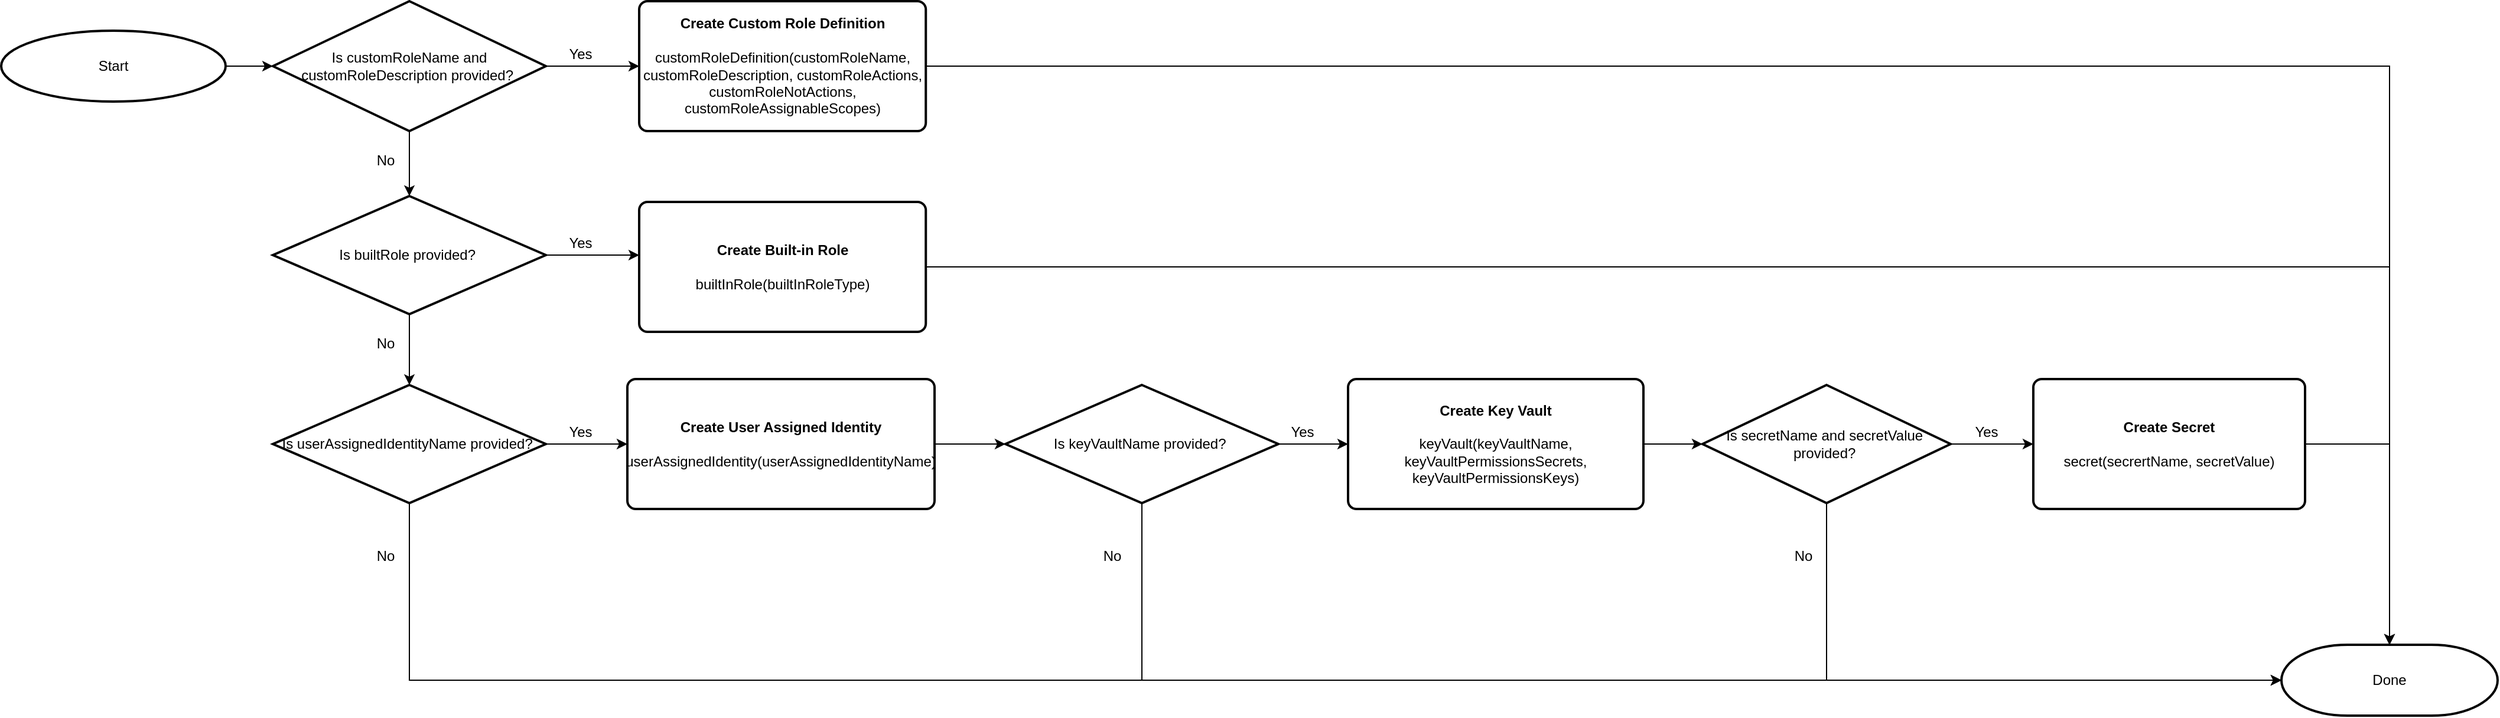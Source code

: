 <mxfile version="13.4.4" type="device"><diagram id="C5RBs43oDa-KdzZeNtuy" name="Page-1"><mxGraphModel dx="2453" dy="886" grid="1" gridSize="10" guides="1" tooltips="1" connect="1" arrows="1" fold="1" page="1" pageScale="1" pageWidth="827" pageHeight="1169" math="0" shadow="0"><root><mxCell id="WIyWlLk6GJQsqaUBKTNV-0"/><mxCell id="WIyWlLk6GJQsqaUBKTNV-1" parent="WIyWlLk6GJQsqaUBKTNV-0"/><mxCell id="zMyTRB0ulKU3Np2G9EEd-40" style="edgeStyle=orthogonalEdgeStyle;rounded=0;orthogonalLoop=1;jettySize=auto;html=1;exitX=1;exitY=0.5;exitDx=0;exitDy=0;exitPerimeter=0;entryX=0;entryY=0.5;entryDx=0;entryDy=0;entryPerimeter=0;" edge="1" parent="WIyWlLk6GJQsqaUBKTNV-1" source="zMyTRB0ulKU3Np2G9EEd-0" target="zMyTRB0ulKU3Np2G9EEd-13"><mxGeometry relative="1" as="geometry"/></mxCell><mxCell id="zMyTRB0ulKU3Np2G9EEd-0" value="Start" style="strokeWidth=2;html=1;shape=mxgraph.flowchart.start_1;whiteSpace=wrap;" vertex="1" parent="WIyWlLk6GJQsqaUBKTNV-1"><mxGeometry x="-70" y="140" width="190" height="60" as="geometry"/></mxCell><mxCell id="zMyTRB0ulKU3Np2G9EEd-30" style="edgeStyle=orthogonalEdgeStyle;rounded=0;orthogonalLoop=1;jettySize=auto;html=1;exitX=1;exitY=0.5;exitDx=0;exitDy=0;exitPerimeter=0;entryX=0;entryY=0.5;entryDx=0;entryDy=0;" edge="1" parent="WIyWlLk6GJQsqaUBKTNV-1" source="zMyTRB0ulKU3Np2G9EEd-13" target="zMyTRB0ulKU3Np2G9EEd-16"><mxGeometry relative="1" as="geometry"/></mxCell><mxCell id="zMyTRB0ulKU3Np2G9EEd-41" style="edgeStyle=orthogonalEdgeStyle;rounded=0;orthogonalLoop=1;jettySize=auto;html=1;exitX=0.5;exitY=1;exitDx=0;exitDy=0;exitPerimeter=0;entryX=0.5;entryY=0;entryDx=0;entryDy=0;entryPerimeter=0;" edge="1" parent="WIyWlLk6GJQsqaUBKTNV-1" source="zMyTRB0ulKU3Np2G9EEd-13" target="zMyTRB0ulKU3Np2G9EEd-23"><mxGeometry relative="1" as="geometry"/></mxCell><mxCell id="zMyTRB0ulKU3Np2G9EEd-13" value="Is customRoleName and customRoleDescription provided?&amp;nbsp;" style="strokeWidth=2;html=1;shape=mxgraph.flowchart.decision;whiteSpace=wrap;" vertex="1" parent="WIyWlLk6GJQsqaUBKTNV-1"><mxGeometry x="160" y="115" width="231" height="110" as="geometry"/></mxCell><mxCell id="zMyTRB0ulKU3Np2G9EEd-35" style="edgeStyle=orthogonalEdgeStyle;rounded=0;orthogonalLoop=1;jettySize=auto;html=1;exitX=1;exitY=0.5;exitDx=0;exitDy=0;" edge="1" parent="WIyWlLk6GJQsqaUBKTNV-1" source="zMyTRB0ulKU3Np2G9EEd-16" target="zMyTRB0ulKU3Np2G9EEd-24"><mxGeometry relative="1" as="geometry"/></mxCell><mxCell id="zMyTRB0ulKU3Np2G9EEd-16" value="&lt;b&gt;Create Custom Role Definition&lt;br&gt;&lt;/b&gt;&lt;br&gt;customRoleDefinition(customRoleName, customRoleDescription, customRoleActions, customRoleNotActions, customRoleAssignableScopes)" style="rounded=1;whiteSpace=wrap;html=1;absoluteArcSize=1;arcSize=14;strokeWidth=2;" vertex="1" parent="WIyWlLk6GJQsqaUBKTNV-1"><mxGeometry x="470" y="115" width="242.62" height="110" as="geometry"/></mxCell><mxCell id="zMyTRB0ulKU3Np2G9EEd-37" style="edgeStyle=orthogonalEdgeStyle;rounded=0;orthogonalLoop=1;jettySize=auto;html=1;exitX=1;exitY=0.5;exitDx=0;exitDy=0;exitPerimeter=0;entryX=0;entryY=0.5;entryDx=0;entryDy=0;" edge="1" parent="WIyWlLk6GJQsqaUBKTNV-1" source="zMyTRB0ulKU3Np2G9EEd-23"><mxGeometry relative="1" as="geometry"><mxPoint x="470" y="330" as="targetPoint"/></mxGeometry></mxCell><mxCell id="zMyTRB0ulKU3Np2G9EEd-48" style="edgeStyle=orthogonalEdgeStyle;rounded=0;orthogonalLoop=1;jettySize=auto;html=1;exitX=0.5;exitY=1;exitDx=0;exitDy=0;exitPerimeter=0;" edge="1" parent="WIyWlLk6GJQsqaUBKTNV-1" source="zMyTRB0ulKU3Np2G9EEd-23" target="zMyTRB0ulKU3Np2G9EEd-44"><mxGeometry relative="1" as="geometry"/></mxCell><mxCell id="zMyTRB0ulKU3Np2G9EEd-23" value="Is builtRole provided?&amp;nbsp;" style="strokeWidth=2;html=1;shape=mxgraph.flowchart.decision;whiteSpace=wrap;" vertex="1" parent="WIyWlLk6GJQsqaUBKTNV-1"><mxGeometry x="160" y="280" width="231" height="100" as="geometry"/></mxCell><mxCell id="zMyTRB0ulKU3Np2G9EEd-24" value="Done" style="strokeWidth=2;html=1;shape=mxgraph.flowchart.terminator;whiteSpace=wrap;" vertex="1" parent="WIyWlLk6GJQsqaUBKTNV-1"><mxGeometry x="1860" y="660" width="183" height="60" as="geometry"/></mxCell><mxCell id="2" value="Yes" style="text;html=1;align=center;verticalAlign=middle;resizable=0;points=[];autosize=1;" vertex="1" parent="WIyWlLk6GJQsqaUBKTNV-1"><mxGeometry x="400" y="150" width="40" height="20" as="geometry"/></mxCell><mxCell id="zMyTRB0ulKU3Np2G9EEd-43" style="edgeStyle=orthogonalEdgeStyle;rounded=0;orthogonalLoop=1;jettySize=auto;html=1;exitX=1;exitY=0.5;exitDx=0;exitDy=0;" edge="1" parent="WIyWlLk6GJQsqaUBKTNV-1" source="zMyTRB0ulKU3Np2G9EEd-36" target="zMyTRB0ulKU3Np2G9EEd-24"><mxGeometry relative="1" as="geometry"/></mxCell><mxCell id="zMyTRB0ulKU3Np2G9EEd-36" value="&lt;b&gt;Create Built-in Role&lt;br&gt;&lt;/b&gt;&lt;br&gt;builtInRole(builtInRoleType)" style="rounded=1;whiteSpace=wrap;html=1;absoluteArcSize=1;arcSize=14;strokeWidth=2;" vertex="1" parent="WIyWlLk6GJQsqaUBKTNV-1"><mxGeometry x="470" y="285" width="242.62" height="110" as="geometry"/></mxCell><mxCell id="zMyTRB0ulKU3Np2G9EEd-38" value="Yes" style="text;html=1;align=center;verticalAlign=middle;resizable=0;points=[];autosize=1;" vertex="1" parent="WIyWlLk6GJQsqaUBKTNV-1"><mxGeometry x="400" y="310" width="40" height="20" as="geometry"/></mxCell><mxCell id="zMyTRB0ulKU3Np2G9EEd-42" value="No" style="text;html=1;align=center;verticalAlign=middle;resizable=0;points=[];autosize=1;" vertex="1" parent="WIyWlLk6GJQsqaUBKTNV-1"><mxGeometry x="240" y="240" width="30" height="20" as="geometry"/></mxCell><mxCell id="zMyTRB0ulKU3Np2G9EEd-46" style="edgeStyle=orthogonalEdgeStyle;rounded=0;orthogonalLoop=1;jettySize=auto;html=1;exitX=1;exitY=0.5;exitDx=0;exitDy=0;exitPerimeter=0;" edge="1" parent="WIyWlLk6GJQsqaUBKTNV-1" source="zMyTRB0ulKU3Np2G9EEd-44" target="zMyTRB0ulKU3Np2G9EEd-45"><mxGeometry relative="1" as="geometry"/></mxCell><mxCell id="zMyTRB0ulKU3Np2G9EEd-52" style="edgeStyle=orthogonalEdgeStyle;rounded=0;orthogonalLoop=1;jettySize=auto;html=1;exitX=0.5;exitY=1;exitDx=0;exitDy=0;exitPerimeter=0;entryX=0;entryY=0.5;entryDx=0;entryDy=0;entryPerimeter=0;" edge="1" parent="WIyWlLk6GJQsqaUBKTNV-1" source="zMyTRB0ulKU3Np2G9EEd-44" target="zMyTRB0ulKU3Np2G9EEd-24"><mxGeometry relative="1" as="geometry"/></mxCell><mxCell id="zMyTRB0ulKU3Np2G9EEd-44" value="Is userAssignedIdentityName provided?&amp;nbsp;" style="strokeWidth=2;html=1;shape=mxgraph.flowchart.decision;whiteSpace=wrap;" vertex="1" parent="WIyWlLk6GJQsqaUBKTNV-1"><mxGeometry x="160" y="440" width="231" height="100" as="geometry"/></mxCell><mxCell id="zMyTRB0ulKU3Np2G9EEd-51" style="edgeStyle=orthogonalEdgeStyle;rounded=0;orthogonalLoop=1;jettySize=auto;html=1;exitX=1;exitY=0.5;exitDx=0;exitDy=0;" edge="1" parent="WIyWlLk6GJQsqaUBKTNV-1" source="zMyTRB0ulKU3Np2G9EEd-45" target="zMyTRB0ulKU3Np2G9EEd-50"><mxGeometry relative="1" as="geometry"/></mxCell><mxCell id="zMyTRB0ulKU3Np2G9EEd-45" value="&lt;b&gt;Create User Assigned Identity&lt;br&gt;&lt;/b&gt;&lt;br&gt;userAssignedIdentity(userAssignedIdentityName)" style="rounded=1;whiteSpace=wrap;html=1;absoluteArcSize=1;arcSize=14;strokeWidth=2;" vertex="1" parent="WIyWlLk6GJQsqaUBKTNV-1"><mxGeometry x="460" y="435" width="260" height="110" as="geometry"/></mxCell><mxCell id="zMyTRB0ulKU3Np2G9EEd-47" value="Yes" style="text;html=1;align=center;verticalAlign=middle;resizable=0;points=[];autosize=1;" vertex="1" parent="WIyWlLk6GJQsqaUBKTNV-1"><mxGeometry x="400" y="470" width="40" height="20" as="geometry"/></mxCell><mxCell id="zMyTRB0ulKU3Np2G9EEd-49" value="No" style="text;html=1;align=center;verticalAlign=middle;resizable=0;points=[];autosize=1;" vertex="1" parent="WIyWlLk6GJQsqaUBKTNV-1"><mxGeometry x="240" y="395" width="30" height="20" as="geometry"/></mxCell><mxCell id="zMyTRB0ulKU3Np2G9EEd-55" style="edgeStyle=orthogonalEdgeStyle;rounded=0;orthogonalLoop=1;jettySize=auto;html=1;exitX=1;exitY=0.5;exitDx=0;exitDy=0;exitPerimeter=0;entryX=0;entryY=0.5;entryDx=0;entryDy=0;" edge="1" parent="WIyWlLk6GJQsqaUBKTNV-1" source="zMyTRB0ulKU3Np2G9EEd-50" target="zMyTRB0ulKU3Np2G9EEd-54"><mxGeometry relative="1" as="geometry"/></mxCell><mxCell id="zMyTRB0ulKU3Np2G9EEd-57" style="edgeStyle=orthogonalEdgeStyle;rounded=0;orthogonalLoop=1;jettySize=auto;html=1;exitX=0.5;exitY=1;exitDx=0;exitDy=0;exitPerimeter=0;entryX=0;entryY=0.5;entryDx=0;entryDy=0;entryPerimeter=0;" edge="1" parent="WIyWlLk6GJQsqaUBKTNV-1" source="zMyTRB0ulKU3Np2G9EEd-50" target="zMyTRB0ulKU3Np2G9EEd-24"><mxGeometry relative="1" as="geometry"/></mxCell><mxCell id="zMyTRB0ulKU3Np2G9EEd-50" value="Is keyVaultName provided?&amp;nbsp;" style="strokeWidth=2;html=1;shape=mxgraph.flowchart.decision;whiteSpace=wrap;" vertex="1" parent="WIyWlLk6GJQsqaUBKTNV-1"><mxGeometry x="780" y="440" width="231" height="100" as="geometry"/></mxCell><mxCell id="zMyTRB0ulKU3Np2G9EEd-53" value="No" style="text;html=1;align=center;verticalAlign=middle;resizable=0;points=[];autosize=1;" vertex="1" parent="WIyWlLk6GJQsqaUBKTNV-1"><mxGeometry x="240" y="575" width="30" height="20" as="geometry"/></mxCell><mxCell id="zMyTRB0ulKU3Np2G9EEd-60" style="edgeStyle=orthogonalEdgeStyle;rounded=0;orthogonalLoop=1;jettySize=auto;html=1;exitX=1;exitY=0.5;exitDx=0;exitDy=0;entryX=0;entryY=0.5;entryDx=0;entryDy=0;entryPerimeter=0;" edge="1" parent="WIyWlLk6GJQsqaUBKTNV-1" source="zMyTRB0ulKU3Np2G9EEd-54" target="zMyTRB0ulKU3Np2G9EEd-59"><mxGeometry relative="1" as="geometry"/></mxCell><mxCell id="zMyTRB0ulKU3Np2G9EEd-54" value="&lt;b&gt;Create Key Vault&lt;br&gt;&lt;/b&gt;&lt;br&gt;keyVault(keyVaultName, keyVaultPermissionsSecrets, keyVaultPermissionsKeys)" style="rounded=1;whiteSpace=wrap;html=1;absoluteArcSize=1;arcSize=14;strokeWidth=2;" vertex="1" parent="WIyWlLk6GJQsqaUBKTNV-1"><mxGeometry x="1070" y="435" width="250" height="110" as="geometry"/></mxCell><mxCell id="zMyTRB0ulKU3Np2G9EEd-56" value="Yes" style="text;html=1;align=center;verticalAlign=middle;resizable=0;points=[];autosize=1;" vertex="1" parent="WIyWlLk6GJQsqaUBKTNV-1"><mxGeometry x="1011" y="470" width="40" height="20" as="geometry"/></mxCell><mxCell id="zMyTRB0ulKU3Np2G9EEd-58" value="No" style="text;html=1;align=center;verticalAlign=middle;resizable=0;points=[];autosize=1;" vertex="1" parent="WIyWlLk6GJQsqaUBKTNV-1"><mxGeometry x="855" y="575" width="30" height="20" as="geometry"/></mxCell><mxCell id="zMyTRB0ulKU3Np2G9EEd-62" style="edgeStyle=orthogonalEdgeStyle;rounded=0;orthogonalLoop=1;jettySize=auto;html=1;exitX=1;exitY=0.5;exitDx=0;exitDy=0;exitPerimeter=0;entryX=0;entryY=0.5;entryDx=0;entryDy=0;" edge="1" parent="WIyWlLk6GJQsqaUBKTNV-1" source="zMyTRB0ulKU3Np2G9EEd-59" target="zMyTRB0ulKU3Np2G9EEd-61"><mxGeometry relative="1" as="geometry"/></mxCell><mxCell id="zMyTRB0ulKU3Np2G9EEd-64" style="edgeStyle=orthogonalEdgeStyle;rounded=0;orthogonalLoop=1;jettySize=auto;html=1;exitX=0.5;exitY=1;exitDx=0;exitDy=0;exitPerimeter=0;entryX=0;entryY=0.5;entryDx=0;entryDy=0;entryPerimeter=0;" edge="1" parent="WIyWlLk6GJQsqaUBKTNV-1" source="zMyTRB0ulKU3Np2G9EEd-59" target="zMyTRB0ulKU3Np2G9EEd-24"><mxGeometry relative="1" as="geometry"/></mxCell><mxCell id="zMyTRB0ulKU3Np2G9EEd-59" value="Is secretName and secretValue&amp;nbsp; provided?&amp;nbsp;" style="strokeWidth=2;html=1;shape=mxgraph.flowchart.decision;whiteSpace=wrap;" vertex="1" parent="WIyWlLk6GJQsqaUBKTNV-1"><mxGeometry x="1370" y="440" width="210" height="100" as="geometry"/></mxCell><mxCell id="zMyTRB0ulKU3Np2G9EEd-63" style="edgeStyle=orthogonalEdgeStyle;rounded=0;orthogonalLoop=1;jettySize=auto;html=1;exitX=1;exitY=0.5;exitDx=0;exitDy=0;entryX=0.5;entryY=0;entryDx=0;entryDy=0;entryPerimeter=0;" edge="1" parent="WIyWlLk6GJQsqaUBKTNV-1" source="zMyTRB0ulKU3Np2G9EEd-61" target="zMyTRB0ulKU3Np2G9EEd-24"><mxGeometry relative="1" as="geometry"/></mxCell><mxCell id="zMyTRB0ulKU3Np2G9EEd-61" value="&lt;b&gt;Create Secret&lt;br&gt;&lt;/b&gt;&lt;br&gt;secret(secrertName, secretValue)" style="rounded=1;whiteSpace=wrap;html=1;absoluteArcSize=1;arcSize=14;strokeWidth=2;" vertex="1" parent="WIyWlLk6GJQsqaUBKTNV-1"><mxGeometry x="1650" y="435" width="230" height="110" as="geometry"/></mxCell><mxCell id="zMyTRB0ulKU3Np2G9EEd-65" value="No" style="text;html=1;align=center;verticalAlign=middle;resizable=0;points=[];autosize=1;" vertex="1" parent="WIyWlLk6GJQsqaUBKTNV-1"><mxGeometry x="1440" y="575" width="30" height="20" as="geometry"/></mxCell><mxCell id="zMyTRB0ulKU3Np2G9EEd-66" value="Yes" style="text;html=1;align=center;verticalAlign=middle;resizable=0;points=[];autosize=1;" vertex="1" parent="WIyWlLk6GJQsqaUBKTNV-1"><mxGeometry x="1590" y="470" width="40" height="20" as="geometry"/></mxCell></root></mxGraphModel></diagram></mxfile>